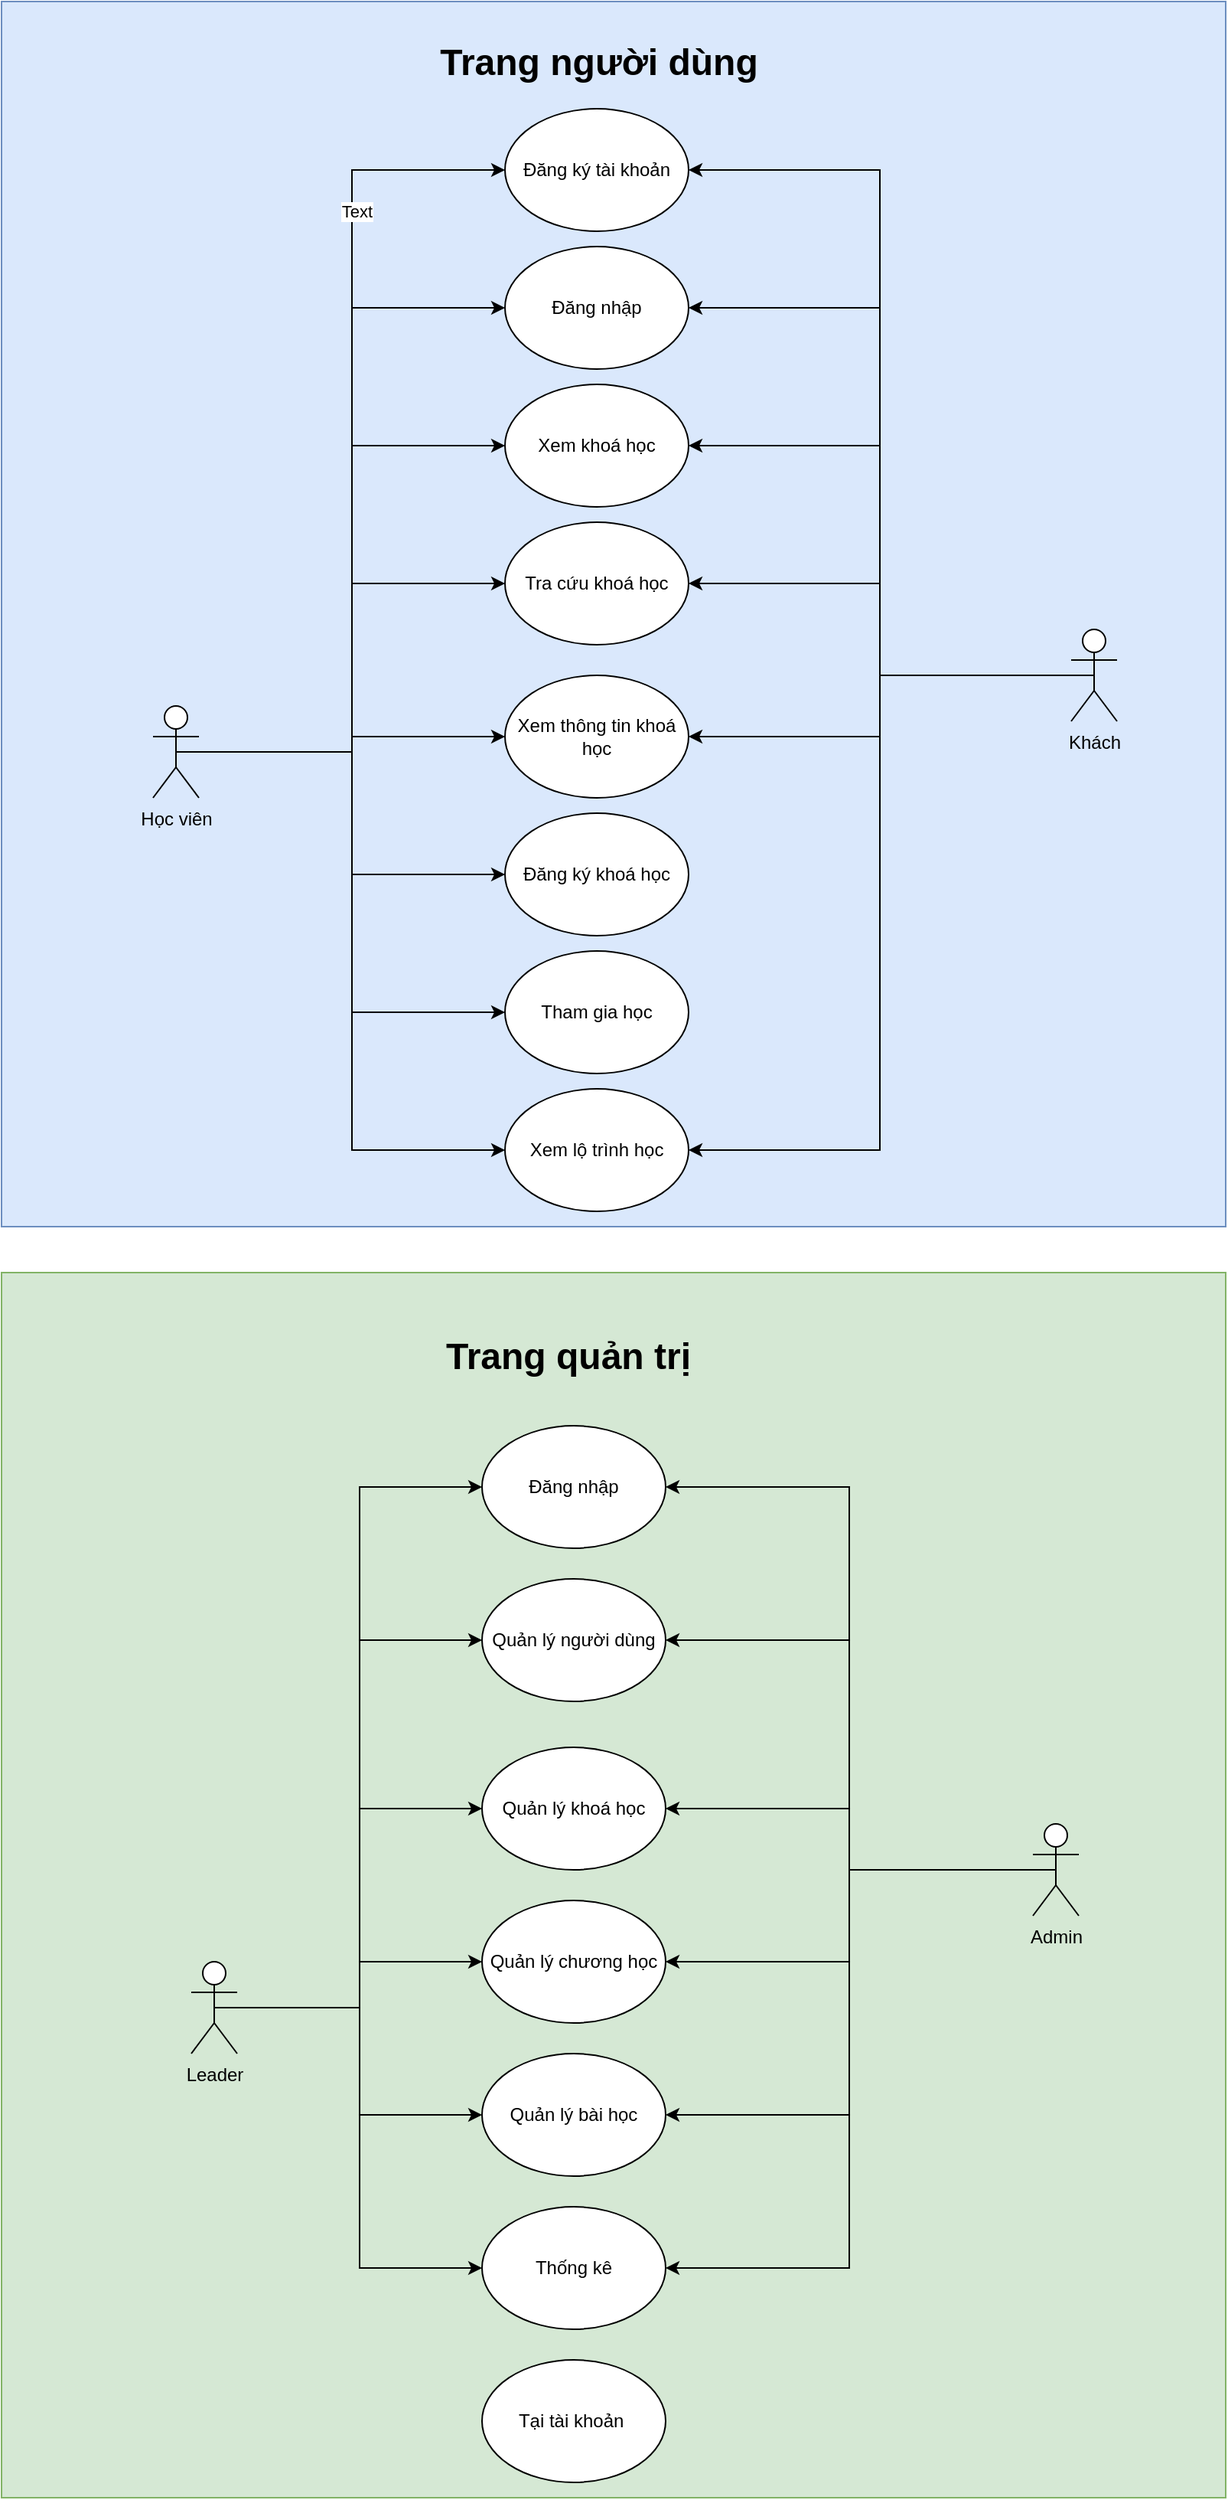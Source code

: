 <mxfile version="25.0.3" pages="3">
  <diagram name="Trang-1" id="bTMubTkOYckbQbj3vVaB">
    <mxGraphModel dx="4200" dy="3397" grid="1" gridSize="10" guides="1" tooltips="1" connect="1" arrows="1" fold="1" page="1" pageScale="1" pageWidth="827" pageHeight="1169" math="0" shadow="0">
      <root>
        <mxCell id="0" />
        <mxCell id="1" parent="0" />
        <mxCell id="9nOdjHdnD-g9s17-Yokp-78" value="" style="group" vertex="1" connectable="0" parent="1">
          <mxGeometry y="-320" width="800" height="1630" as="geometry" />
        </mxCell>
        <mxCell id="9nOdjHdnD-g9s17-Yokp-27" value="" style="whiteSpace=wrap;html=1;aspect=fixed;fillColor=#dae8fc;strokeColor=#6c8ebf;" vertex="1" parent="9nOdjHdnD-g9s17-Yokp-78">
          <mxGeometry width="800" height="800" as="geometry" />
        </mxCell>
        <mxCell id="9nOdjHdnD-g9s17-Yokp-28" value="" style="group" vertex="1" connectable="0" parent="9nOdjHdnD-g9s17-Yokp-78">
          <mxGeometry x="99" y="70" width="630" height="720" as="geometry" />
        </mxCell>
        <mxCell id="9nOdjHdnD-g9s17-Yokp-29" style="edgeStyle=orthogonalEdgeStyle;rounded=0;orthogonalLoop=1;jettySize=auto;html=1;exitX=0.5;exitY=0.5;exitDx=0;exitDy=0;exitPerimeter=0;entryX=0;entryY=0.5;entryDx=0;entryDy=0;" edge="1" parent="9nOdjHdnD-g9s17-Yokp-28" source="9nOdjHdnD-g9s17-Yokp-37" target="9nOdjHdnD-g9s17-Yokp-38">
          <mxGeometry relative="1" as="geometry" />
        </mxCell>
        <mxCell id="9nOdjHdnD-g9s17-Yokp-80" value="Text" style="edgeLabel;html=1;align=center;verticalAlign=middle;resizable=0;points=[];" vertex="1" connectable="0" parent="9nOdjHdnD-g9s17-Yokp-29">
          <mxGeometry x="0.571" y="-3" relative="1" as="geometry">
            <mxPoint y="-1" as="offset" />
          </mxGeometry>
        </mxCell>
        <mxCell id="9nOdjHdnD-g9s17-Yokp-30" style="edgeStyle=orthogonalEdgeStyle;rounded=0;orthogonalLoop=1;jettySize=auto;html=1;exitX=0.5;exitY=0.5;exitDx=0;exitDy=0;exitPerimeter=0;entryX=0;entryY=0.5;entryDx=0;entryDy=0;" edge="1" parent="9nOdjHdnD-g9s17-Yokp-28" source="9nOdjHdnD-g9s17-Yokp-37" target="9nOdjHdnD-g9s17-Yokp-39">
          <mxGeometry relative="1" as="geometry" />
        </mxCell>
        <mxCell id="9nOdjHdnD-g9s17-Yokp-31" style="edgeStyle=orthogonalEdgeStyle;rounded=0;orthogonalLoop=1;jettySize=auto;html=1;exitX=0.5;exitY=0.5;exitDx=0;exitDy=0;exitPerimeter=0;entryX=0;entryY=0.5;entryDx=0;entryDy=0;" edge="1" parent="9nOdjHdnD-g9s17-Yokp-28" source="9nOdjHdnD-g9s17-Yokp-37" target="9nOdjHdnD-g9s17-Yokp-40">
          <mxGeometry relative="1" as="geometry" />
        </mxCell>
        <mxCell id="9nOdjHdnD-g9s17-Yokp-32" style="edgeStyle=orthogonalEdgeStyle;rounded=0;orthogonalLoop=1;jettySize=auto;html=1;exitX=0.5;exitY=0.5;exitDx=0;exitDy=0;exitPerimeter=0;entryX=0;entryY=0.5;entryDx=0;entryDy=0;" edge="1" parent="9nOdjHdnD-g9s17-Yokp-28" source="9nOdjHdnD-g9s17-Yokp-37" target="9nOdjHdnD-g9s17-Yokp-42">
          <mxGeometry relative="1" as="geometry" />
        </mxCell>
        <mxCell id="9nOdjHdnD-g9s17-Yokp-33" style="edgeStyle=orthogonalEdgeStyle;rounded=0;orthogonalLoop=1;jettySize=auto;html=1;exitX=0.5;exitY=0.5;exitDx=0;exitDy=0;exitPerimeter=0;entryX=0;entryY=0.5;entryDx=0;entryDy=0;" edge="1" parent="9nOdjHdnD-g9s17-Yokp-28" source="9nOdjHdnD-g9s17-Yokp-37" target="9nOdjHdnD-g9s17-Yokp-43">
          <mxGeometry relative="1" as="geometry" />
        </mxCell>
        <mxCell id="9nOdjHdnD-g9s17-Yokp-34" style="edgeStyle=orthogonalEdgeStyle;rounded=0;orthogonalLoop=1;jettySize=auto;html=1;exitX=0.5;exitY=0.5;exitDx=0;exitDy=0;exitPerimeter=0;entryX=0;entryY=0.5;entryDx=0;entryDy=0;" edge="1" parent="9nOdjHdnD-g9s17-Yokp-28" source="9nOdjHdnD-g9s17-Yokp-37" target="9nOdjHdnD-g9s17-Yokp-44">
          <mxGeometry relative="1" as="geometry" />
        </mxCell>
        <mxCell id="9nOdjHdnD-g9s17-Yokp-35" style="edgeStyle=orthogonalEdgeStyle;rounded=0;orthogonalLoop=1;jettySize=auto;html=1;exitX=0.5;exitY=0.5;exitDx=0;exitDy=0;exitPerimeter=0;entryX=0;entryY=0.5;entryDx=0;entryDy=0;" edge="1" parent="9nOdjHdnD-g9s17-Yokp-28" source="9nOdjHdnD-g9s17-Yokp-37" target="9nOdjHdnD-g9s17-Yokp-45">
          <mxGeometry relative="1" as="geometry" />
        </mxCell>
        <mxCell id="9nOdjHdnD-g9s17-Yokp-36" style="edgeStyle=orthogonalEdgeStyle;rounded=0;orthogonalLoop=1;jettySize=auto;html=1;exitX=0.5;exitY=0.5;exitDx=0;exitDy=0;exitPerimeter=0;entryX=0;entryY=0.5;entryDx=0;entryDy=0;" edge="1" parent="9nOdjHdnD-g9s17-Yokp-28" source="9nOdjHdnD-g9s17-Yokp-37" target="9nOdjHdnD-g9s17-Yokp-41">
          <mxGeometry relative="1" as="geometry" />
        </mxCell>
        <mxCell id="9nOdjHdnD-g9s17-Yokp-37" value="Học viên" style="shape=umlActor;verticalLabelPosition=bottom;verticalAlign=top;html=1;outlineConnect=0;" vertex="1" parent="9nOdjHdnD-g9s17-Yokp-28">
          <mxGeometry y="390" width="30" height="60" as="geometry" />
        </mxCell>
        <mxCell id="9nOdjHdnD-g9s17-Yokp-38" value="Đăng ký tài khoản" style="ellipse;whiteSpace=wrap;html=1;" vertex="1" parent="9nOdjHdnD-g9s17-Yokp-28">
          <mxGeometry x="230" width="120" height="80" as="geometry" />
        </mxCell>
        <mxCell id="9nOdjHdnD-g9s17-Yokp-39" value="Đăng nhập" style="ellipse;whiteSpace=wrap;html=1;" vertex="1" parent="9nOdjHdnD-g9s17-Yokp-28">
          <mxGeometry x="230" y="90" width="120" height="80" as="geometry" />
        </mxCell>
        <mxCell id="9nOdjHdnD-g9s17-Yokp-40" value="Xem khoá học" style="ellipse;whiteSpace=wrap;html=1;" vertex="1" parent="9nOdjHdnD-g9s17-Yokp-28">
          <mxGeometry x="230" y="180" width="120" height="80" as="geometry" />
        </mxCell>
        <mxCell id="9nOdjHdnD-g9s17-Yokp-41" value="Tra cứu khoá học" style="ellipse;whiteSpace=wrap;html=1;" vertex="1" parent="9nOdjHdnD-g9s17-Yokp-28">
          <mxGeometry x="230" y="270" width="120" height="80" as="geometry" />
        </mxCell>
        <mxCell id="9nOdjHdnD-g9s17-Yokp-42" value="Xem thông tin khoá học" style="ellipse;whiteSpace=wrap;html=1;" vertex="1" parent="9nOdjHdnD-g9s17-Yokp-28">
          <mxGeometry x="230" y="370" width="120" height="80" as="geometry" />
        </mxCell>
        <mxCell id="9nOdjHdnD-g9s17-Yokp-43" value="Đăng ký khoá học" style="ellipse;whiteSpace=wrap;html=1;" vertex="1" parent="9nOdjHdnD-g9s17-Yokp-28">
          <mxGeometry x="230" y="460" width="120" height="80" as="geometry" />
        </mxCell>
        <mxCell id="9nOdjHdnD-g9s17-Yokp-44" value="Tham gia học" style="ellipse;whiteSpace=wrap;html=1;" vertex="1" parent="9nOdjHdnD-g9s17-Yokp-28">
          <mxGeometry x="230" y="550" width="120" height="80" as="geometry" />
        </mxCell>
        <mxCell id="9nOdjHdnD-g9s17-Yokp-45" value="Xem lộ trình học" style="ellipse;whiteSpace=wrap;html=1;" vertex="1" parent="9nOdjHdnD-g9s17-Yokp-28">
          <mxGeometry x="230" y="640" width="120" height="80" as="geometry" />
        </mxCell>
        <mxCell id="9nOdjHdnD-g9s17-Yokp-46" style="edgeStyle=orthogonalEdgeStyle;rounded=0;orthogonalLoop=1;jettySize=auto;html=1;exitX=0.5;exitY=0.5;exitDx=0;exitDy=0;exitPerimeter=0;entryX=1;entryY=0.5;entryDx=0;entryDy=0;" edge="1" parent="9nOdjHdnD-g9s17-Yokp-28" source="9nOdjHdnD-g9s17-Yokp-52" target="9nOdjHdnD-g9s17-Yokp-38">
          <mxGeometry relative="1" as="geometry" />
        </mxCell>
        <mxCell id="9nOdjHdnD-g9s17-Yokp-47" style="edgeStyle=orthogonalEdgeStyle;rounded=0;orthogonalLoop=1;jettySize=auto;html=1;exitX=0.5;exitY=0.5;exitDx=0;exitDy=0;exitPerimeter=0;entryX=1;entryY=0.5;entryDx=0;entryDy=0;" edge="1" parent="9nOdjHdnD-g9s17-Yokp-28" source="9nOdjHdnD-g9s17-Yokp-52" target="9nOdjHdnD-g9s17-Yokp-39">
          <mxGeometry relative="1" as="geometry" />
        </mxCell>
        <mxCell id="9nOdjHdnD-g9s17-Yokp-48" style="edgeStyle=orthogonalEdgeStyle;rounded=0;orthogonalLoop=1;jettySize=auto;html=1;exitX=0.5;exitY=0.5;exitDx=0;exitDy=0;exitPerimeter=0;entryX=1;entryY=0.5;entryDx=0;entryDy=0;" edge="1" parent="9nOdjHdnD-g9s17-Yokp-28" source="9nOdjHdnD-g9s17-Yokp-52" target="9nOdjHdnD-g9s17-Yokp-40">
          <mxGeometry relative="1" as="geometry" />
        </mxCell>
        <mxCell id="9nOdjHdnD-g9s17-Yokp-49" style="edgeStyle=orthogonalEdgeStyle;rounded=0;orthogonalLoop=1;jettySize=auto;html=1;exitX=0.5;exitY=0.5;exitDx=0;exitDy=0;exitPerimeter=0;entryX=1;entryY=0.5;entryDx=0;entryDy=0;" edge="1" parent="9nOdjHdnD-g9s17-Yokp-28" source="9nOdjHdnD-g9s17-Yokp-52" target="9nOdjHdnD-g9s17-Yokp-41">
          <mxGeometry relative="1" as="geometry" />
        </mxCell>
        <mxCell id="9nOdjHdnD-g9s17-Yokp-50" style="edgeStyle=orthogonalEdgeStyle;rounded=0;orthogonalLoop=1;jettySize=auto;html=1;exitX=0.5;exitY=0.5;exitDx=0;exitDy=0;exitPerimeter=0;entryX=1;entryY=0.5;entryDx=0;entryDy=0;" edge="1" parent="9nOdjHdnD-g9s17-Yokp-28" source="9nOdjHdnD-g9s17-Yokp-52" target="9nOdjHdnD-g9s17-Yokp-42">
          <mxGeometry relative="1" as="geometry" />
        </mxCell>
        <mxCell id="9nOdjHdnD-g9s17-Yokp-51" style="edgeStyle=orthogonalEdgeStyle;rounded=0;orthogonalLoop=1;jettySize=auto;html=1;exitX=0.5;exitY=0.5;exitDx=0;exitDy=0;exitPerimeter=0;entryX=1;entryY=0.5;entryDx=0;entryDy=0;" edge="1" parent="9nOdjHdnD-g9s17-Yokp-28" source="9nOdjHdnD-g9s17-Yokp-52" target="9nOdjHdnD-g9s17-Yokp-45">
          <mxGeometry relative="1" as="geometry" />
        </mxCell>
        <mxCell id="9nOdjHdnD-g9s17-Yokp-52" value="Khách" style="shape=umlActor;verticalLabelPosition=bottom;verticalAlign=top;html=1;outlineConnect=0;" vertex="1" parent="9nOdjHdnD-g9s17-Yokp-28">
          <mxGeometry x="600" y="340" width="30" height="60" as="geometry" />
        </mxCell>
        <mxCell id="9nOdjHdnD-g9s17-Yokp-53" value="Trang người dùng" style="text;strokeColor=none;fillColor=none;html=1;fontSize=24;fontStyle=1;verticalAlign=middle;align=center;" vertex="1" parent="9nOdjHdnD-g9s17-Yokp-78">
          <mxGeometry x="340" y="20" width="100" height="40" as="geometry" />
        </mxCell>
        <mxCell id="9nOdjHdnD-g9s17-Yokp-54" value="" style="whiteSpace=wrap;html=1;aspect=fixed;fillColor=#d5e8d4;strokeColor=#82b366;" vertex="1" parent="9nOdjHdnD-g9s17-Yokp-78">
          <mxGeometry y="830" width="800" height="800" as="geometry" />
        </mxCell>
        <mxCell id="9nOdjHdnD-g9s17-Yokp-55" value="" style="group" vertex="1" connectable="0" parent="9nOdjHdnD-g9s17-Yokp-78">
          <mxGeometry x="124" y="930" width="580" height="690" as="geometry" />
        </mxCell>
        <mxCell id="9nOdjHdnD-g9s17-Yokp-56" style="edgeStyle=orthogonalEdgeStyle;rounded=0;orthogonalLoop=1;jettySize=auto;html=1;exitX=0.5;exitY=0.5;exitDx=0;exitDy=0;exitPerimeter=0;entryX=0;entryY=0.5;entryDx=0;entryDy=0;" edge="1" parent="9nOdjHdnD-g9s17-Yokp-55" source="9nOdjHdnD-g9s17-Yokp-62" target="9nOdjHdnD-g9s17-Yokp-63">
          <mxGeometry relative="1" as="geometry" />
        </mxCell>
        <mxCell id="9nOdjHdnD-g9s17-Yokp-57" style="edgeStyle=orthogonalEdgeStyle;rounded=0;orthogonalLoop=1;jettySize=auto;html=1;exitX=0.5;exitY=0.5;exitDx=0;exitDy=0;exitPerimeter=0;entryX=0;entryY=0.5;entryDx=0;entryDy=0;" edge="1" parent="9nOdjHdnD-g9s17-Yokp-55" source="9nOdjHdnD-g9s17-Yokp-62" target="9nOdjHdnD-g9s17-Yokp-64">
          <mxGeometry relative="1" as="geometry" />
        </mxCell>
        <mxCell id="9nOdjHdnD-g9s17-Yokp-58" style="edgeStyle=orthogonalEdgeStyle;rounded=0;orthogonalLoop=1;jettySize=auto;html=1;exitX=0.5;exitY=0.5;exitDx=0;exitDy=0;exitPerimeter=0;entryX=0;entryY=0.5;entryDx=0;entryDy=0;" edge="1" parent="9nOdjHdnD-g9s17-Yokp-55" source="9nOdjHdnD-g9s17-Yokp-62" target="9nOdjHdnD-g9s17-Yokp-65">
          <mxGeometry relative="1" as="geometry" />
        </mxCell>
        <mxCell id="9nOdjHdnD-g9s17-Yokp-59" style="edgeStyle=orthogonalEdgeStyle;rounded=0;orthogonalLoop=1;jettySize=auto;html=1;exitX=0.5;exitY=0.5;exitDx=0;exitDy=0;exitPerimeter=0;" edge="1" parent="9nOdjHdnD-g9s17-Yokp-55" source="9nOdjHdnD-g9s17-Yokp-62" target="9nOdjHdnD-g9s17-Yokp-66">
          <mxGeometry relative="1" as="geometry" />
        </mxCell>
        <mxCell id="9nOdjHdnD-g9s17-Yokp-60" style="edgeStyle=orthogonalEdgeStyle;rounded=0;orthogonalLoop=1;jettySize=auto;html=1;exitX=0.5;exitY=0.5;exitDx=0;exitDy=0;exitPerimeter=0;entryX=0;entryY=0.5;entryDx=0;entryDy=0;" edge="1" parent="9nOdjHdnD-g9s17-Yokp-55" source="9nOdjHdnD-g9s17-Yokp-62" target="9nOdjHdnD-g9s17-Yokp-67">
          <mxGeometry relative="1" as="geometry" />
        </mxCell>
        <mxCell id="9nOdjHdnD-g9s17-Yokp-61" style="edgeStyle=orthogonalEdgeStyle;rounded=0;orthogonalLoop=1;jettySize=auto;html=1;exitX=0.5;exitY=0.5;exitDx=0;exitDy=0;exitPerimeter=0;entryX=0;entryY=0.5;entryDx=0;entryDy=0;" edge="1" parent="9nOdjHdnD-g9s17-Yokp-55" source="9nOdjHdnD-g9s17-Yokp-62" target="9nOdjHdnD-g9s17-Yokp-68">
          <mxGeometry relative="1" as="geometry" />
        </mxCell>
        <mxCell id="9nOdjHdnD-g9s17-Yokp-62" value="Leader" style="shape=umlActor;verticalLabelPosition=bottom;verticalAlign=top;html=1;outlineConnect=0;" vertex="1" parent="9nOdjHdnD-g9s17-Yokp-55">
          <mxGeometry y="350" width="30" height="60" as="geometry" />
        </mxCell>
        <mxCell id="9nOdjHdnD-g9s17-Yokp-63" value="Đăng nhập" style="ellipse;whiteSpace=wrap;html=1;" vertex="1" parent="9nOdjHdnD-g9s17-Yokp-55">
          <mxGeometry x="190" width="120" height="80" as="geometry" />
        </mxCell>
        <mxCell id="9nOdjHdnD-g9s17-Yokp-64" value="Quản lý người dùng" style="ellipse;whiteSpace=wrap;html=1;" vertex="1" parent="9nOdjHdnD-g9s17-Yokp-55">
          <mxGeometry x="190" y="100" width="120" height="80" as="geometry" />
        </mxCell>
        <mxCell id="9nOdjHdnD-g9s17-Yokp-65" value="Quản lý khoá học" style="ellipse;whiteSpace=wrap;html=1;" vertex="1" parent="9nOdjHdnD-g9s17-Yokp-55">
          <mxGeometry x="190" y="210" width="120" height="80" as="geometry" />
        </mxCell>
        <mxCell id="9nOdjHdnD-g9s17-Yokp-66" value="Quản lý chương học" style="ellipse;whiteSpace=wrap;html=1;" vertex="1" parent="9nOdjHdnD-g9s17-Yokp-55">
          <mxGeometry x="190" y="310" width="120" height="80" as="geometry" />
        </mxCell>
        <mxCell id="9nOdjHdnD-g9s17-Yokp-67" value="Quản lý bài học" style="ellipse;whiteSpace=wrap;html=1;" vertex="1" parent="9nOdjHdnD-g9s17-Yokp-55">
          <mxGeometry x="190" y="410" width="120" height="80" as="geometry" />
        </mxCell>
        <mxCell id="9nOdjHdnD-g9s17-Yokp-68" value="Thống kê" style="ellipse;whiteSpace=wrap;html=1;" vertex="1" parent="9nOdjHdnD-g9s17-Yokp-55">
          <mxGeometry x="190" y="510" width="120" height="80" as="geometry" />
        </mxCell>
        <mxCell id="9nOdjHdnD-g9s17-Yokp-69" value="Tại tài khoản&amp;nbsp;" style="ellipse;whiteSpace=wrap;html=1;" vertex="1" parent="9nOdjHdnD-g9s17-Yokp-55">
          <mxGeometry x="190" y="610" width="120" height="80" as="geometry" />
        </mxCell>
        <mxCell id="9nOdjHdnD-g9s17-Yokp-70" style="edgeStyle=orthogonalEdgeStyle;rounded=0;orthogonalLoop=1;jettySize=auto;html=1;exitX=0.5;exitY=0.5;exitDx=0;exitDy=0;exitPerimeter=0;entryX=1;entryY=0.5;entryDx=0;entryDy=0;" edge="1" parent="9nOdjHdnD-g9s17-Yokp-55" source="9nOdjHdnD-g9s17-Yokp-76" target="9nOdjHdnD-g9s17-Yokp-63">
          <mxGeometry relative="1" as="geometry" />
        </mxCell>
        <mxCell id="9nOdjHdnD-g9s17-Yokp-71" style="edgeStyle=orthogonalEdgeStyle;rounded=0;orthogonalLoop=1;jettySize=auto;html=1;exitX=0.5;exitY=0.5;exitDx=0;exitDy=0;exitPerimeter=0;entryX=1;entryY=0.5;entryDx=0;entryDy=0;" edge="1" parent="9nOdjHdnD-g9s17-Yokp-55" source="9nOdjHdnD-g9s17-Yokp-76" target="9nOdjHdnD-g9s17-Yokp-64">
          <mxGeometry relative="1" as="geometry" />
        </mxCell>
        <mxCell id="9nOdjHdnD-g9s17-Yokp-72" style="edgeStyle=orthogonalEdgeStyle;rounded=0;orthogonalLoop=1;jettySize=auto;html=1;exitX=0.5;exitY=0.5;exitDx=0;exitDy=0;exitPerimeter=0;" edge="1" parent="9nOdjHdnD-g9s17-Yokp-55" source="9nOdjHdnD-g9s17-Yokp-76" target="9nOdjHdnD-g9s17-Yokp-65">
          <mxGeometry relative="1" as="geometry" />
        </mxCell>
        <mxCell id="9nOdjHdnD-g9s17-Yokp-73" style="edgeStyle=orthogonalEdgeStyle;rounded=0;orthogonalLoop=1;jettySize=auto;html=1;exitX=0.5;exitY=0.5;exitDx=0;exitDy=0;exitPerimeter=0;entryX=1;entryY=0.5;entryDx=0;entryDy=0;" edge="1" parent="9nOdjHdnD-g9s17-Yokp-55" source="9nOdjHdnD-g9s17-Yokp-76" target="9nOdjHdnD-g9s17-Yokp-66">
          <mxGeometry relative="1" as="geometry" />
        </mxCell>
        <mxCell id="9nOdjHdnD-g9s17-Yokp-74" style="edgeStyle=orthogonalEdgeStyle;rounded=0;orthogonalLoop=1;jettySize=auto;html=1;exitX=0.5;exitY=0.5;exitDx=0;exitDy=0;exitPerimeter=0;entryX=1;entryY=0.5;entryDx=0;entryDy=0;" edge="1" parent="9nOdjHdnD-g9s17-Yokp-55" source="9nOdjHdnD-g9s17-Yokp-76" target="9nOdjHdnD-g9s17-Yokp-67">
          <mxGeometry relative="1" as="geometry" />
        </mxCell>
        <mxCell id="9nOdjHdnD-g9s17-Yokp-75" style="edgeStyle=orthogonalEdgeStyle;rounded=0;orthogonalLoop=1;jettySize=auto;html=1;exitX=0.5;exitY=0.5;exitDx=0;exitDy=0;exitPerimeter=0;entryX=1;entryY=0.5;entryDx=0;entryDy=0;" edge="1" parent="9nOdjHdnD-g9s17-Yokp-55" source="9nOdjHdnD-g9s17-Yokp-76" target="9nOdjHdnD-g9s17-Yokp-68">
          <mxGeometry relative="1" as="geometry" />
        </mxCell>
        <mxCell id="9nOdjHdnD-g9s17-Yokp-76" value="Admin" style="shape=umlActor;verticalLabelPosition=bottom;verticalAlign=top;html=1;outlineConnect=0;" vertex="1" parent="9nOdjHdnD-g9s17-Yokp-55">
          <mxGeometry x="550" y="260" width="30" height="60" as="geometry" />
        </mxCell>
        <mxCell id="9nOdjHdnD-g9s17-Yokp-77" value="Trang quản trị" style="text;strokeColor=none;fillColor=none;html=1;fontSize=24;fontStyle=1;verticalAlign=middle;align=center;" vertex="1" parent="9nOdjHdnD-g9s17-Yokp-78">
          <mxGeometry x="320" y="865" width="100" height="40" as="geometry" />
        </mxCell>
        <mxCell id="9nOdjHdnD-g9s17-Yokp-81" value="&#xa;  &#xa;    &#xa;      &#xa;        &#xa;        &#xa;        &#xa;          &#xa;        &#xa;        &#xa;          &#xa;        &#xa;        &#xa;          &#xa;        &#xa;        &#xa;        &#xa;          &#xa;        &#xa;        &#xa;          &#xa;        &#xa;        &#xa;          &#xa;        &#xa;        &#xa;          &#xa;        &#xa;        &#xa;          &#xa;        &#xa;&#xa;        &#xa;        &#xa;          &#xa;        &#xa;        &#xa;          &#xa;            &#xa;          &#xa;        &#xa;        &#xa;          &#xa;        &#xa;        &#xa;          &#xa;            &#xa;          &#xa;        &#xa;&#xa;        &#xa;        &#xa;          &#xa;        &#xa;        &#xa;          &#xa;        &#xa;        &#xa;          &#xa;        &#xa;        &#xa;          &#xa;        &#xa;        &#xa;          &#xa;            &#xa;          &#xa;        &#xa;      &#xa;    &#xa;  &#xa;" style="text;whiteSpace=wrap;html=1;" vertex="1" parent="9nOdjHdnD-g9s17-Yokp-78">
          <mxGeometry x="260" y="310" width="30" height="1050" as="geometry" />
        </mxCell>
      </root>
    </mxGraphModel>
  </diagram>
  <diagram id="Uiv0sCtclJr_NIXrFf8m" name="Trang-2">
    <mxGraphModel dx="1750" dy="2097" grid="1" gridSize="10" guides="1" tooltips="1" connect="1" arrows="1" fold="1" page="1" pageScale="1" pageWidth="827" pageHeight="1169" math="0" shadow="0">
      <root>
        <mxCell id="0" />
        <mxCell id="1" parent="0" />
        <mxCell id="LXafzwGLOCU48B0PYJWr-32" value="" style="group" vertex="1" connectable="0" parent="1">
          <mxGeometry x="80" y="-260" width="580" height="690" as="geometry" />
        </mxCell>
        <mxCell id="LXafzwGLOCU48B0PYJWr-10" style="edgeStyle=orthogonalEdgeStyle;rounded=0;orthogonalLoop=1;jettySize=auto;html=1;exitX=0.5;exitY=0.5;exitDx=0;exitDy=0;exitPerimeter=0;entryX=0;entryY=0.5;entryDx=0;entryDy=0;" edge="1" parent="LXafzwGLOCU48B0PYJWr-32" source="LXafzwGLOCU48B0PYJWr-1" target="LXafzwGLOCU48B0PYJWr-2">
          <mxGeometry relative="1" as="geometry" />
        </mxCell>
        <mxCell id="LXafzwGLOCU48B0PYJWr-11" style="edgeStyle=orthogonalEdgeStyle;rounded=0;orthogonalLoop=1;jettySize=auto;html=1;exitX=0.5;exitY=0.5;exitDx=0;exitDy=0;exitPerimeter=0;entryX=0;entryY=0.5;entryDx=0;entryDy=0;" edge="1" parent="LXafzwGLOCU48B0PYJWr-32" source="LXafzwGLOCU48B0PYJWr-1" target="LXafzwGLOCU48B0PYJWr-4">
          <mxGeometry relative="1" as="geometry" />
        </mxCell>
        <mxCell id="LXafzwGLOCU48B0PYJWr-12" style="edgeStyle=orthogonalEdgeStyle;rounded=0;orthogonalLoop=1;jettySize=auto;html=1;exitX=0.5;exitY=0.5;exitDx=0;exitDy=0;exitPerimeter=0;entryX=0;entryY=0.5;entryDx=0;entryDy=0;" edge="1" parent="LXafzwGLOCU48B0PYJWr-32" source="LXafzwGLOCU48B0PYJWr-1" target="LXafzwGLOCU48B0PYJWr-5">
          <mxGeometry relative="1" as="geometry" />
        </mxCell>
        <mxCell id="LXafzwGLOCU48B0PYJWr-25" style="edgeStyle=orthogonalEdgeStyle;rounded=0;orthogonalLoop=1;jettySize=auto;html=1;exitX=0.5;exitY=0.5;exitDx=0;exitDy=0;exitPerimeter=0;" edge="1" parent="LXafzwGLOCU48B0PYJWr-32" source="LXafzwGLOCU48B0PYJWr-1" target="LXafzwGLOCU48B0PYJWr-6">
          <mxGeometry relative="1" as="geometry" />
        </mxCell>
        <mxCell id="LXafzwGLOCU48B0PYJWr-27" style="edgeStyle=orthogonalEdgeStyle;rounded=0;orthogonalLoop=1;jettySize=auto;html=1;exitX=0.5;exitY=0.5;exitDx=0;exitDy=0;exitPerimeter=0;entryX=0;entryY=0.5;entryDx=0;entryDy=0;" edge="1" parent="LXafzwGLOCU48B0PYJWr-32" source="LXafzwGLOCU48B0PYJWr-1" target="LXafzwGLOCU48B0PYJWr-7">
          <mxGeometry relative="1" as="geometry" />
        </mxCell>
        <mxCell id="LXafzwGLOCU48B0PYJWr-29" style="edgeStyle=orthogonalEdgeStyle;rounded=0;orthogonalLoop=1;jettySize=auto;html=1;exitX=0.5;exitY=0.5;exitDx=0;exitDy=0;exitPerimeter=0;entryX=0;entryY=0.5;entryDx=0;entryDy=0;" edge="1" parent="LXafzwGLOCU48B0PYJWr-32" source="LXafzwGLOCU48B0PYJWr-1" target="LXafzwGLOCU48B0PYJWr-8">
          <mxGeometry relative="1" as="geometry" />
        </mxCell>
        <mxCell id="LXafzwGLOCU48B0PYJWr-1" value="Leader" style="shape=umlActor;verticalLabelPosition=bottom;verticalAlign=top;html=1;outlineConnect=0;" vertex="1" parent="LXafzwGLOCU48B0PYJWr-32">
          <mxGeometry y="350" width="30" height="60" as="geometry" />
        </mxCell>
        <mxCell id="LXafzwGLOCU48B0PYJWr-2" value="Đăng nhập" style="ellipse;whiteSpace=wrap;html=1;" vertex="1" parent="LXafzwGLOCU48B0PYJWr-32">
          <mxGeometry x="190" width="120" height="80" as="geometry" />
        </mxCell>
        <mxCell id="LXafzwGLOCU48B0PYJWr-4" value="Quản lý người dùng" style="ellipse;whiteSpace=wrap;html=1;" vertex="1" parent="LXafzwGLOCU48B0PYJWr-32">
          <mxGeometry x="190" y="100" width="120" height="80" as="geometry" />
        </mxCell>
        <mxCell id="LXafzwGLOCU48B0PYJWr-5" value="Quản lý khoá học" style="ellipse;whiteSpace=wrap;html=1;" vertex="1" parent="LXafzwGLOCU48B0PYJWr-32">
          <mxGeometry x="190" y="210" width="120" height="80" as="geometry" />
        </mxCell>
        <mxCell id="LXafzwGLOCU48B0PYJWr-6" value="Quản lý chương học" style="ellipse;whiteSpace=wrap;html=1;" vertex="1" parent="LXafzwGLOCU48B0PYJWr-32">
          <mxGeometry x="190" y="310" width="120" height="80" as="geometry" />
        </mxCell>
        <mxCell id="LXafzwGLOCU48B0PYJWr-7" value="Quản lý bài học" style="ellipse;whiteSpace=wrap;html=1;" vertex="1" parent="LXafzwGLOCU48B0PYJWr-32">
          <mxGeometry x="190" y="410" width="120" height="80" as="geometry" />
        </mxCell>
        <mxCell id="LXafzwGLOCU48B0PYJWr-8" value="Thống kê" style="ellipse;whiteSpace=wrap;html=1;" vertex="1" parent="LXafzwGLOCU48B0PYJWr-32">
          <mxGeometry x="190" y="510" width="120" height="80" as="geometry" />
        </mxCell>
        <mxCell id="LXafzwGLOCU48B0PYJWr-9" value="Tại tài khoản&amp;nbsp;" style="ellipse;whiteSpace=wrap;html=1;" vertex="1" parent="LXafzwGLOCU48B0PYJWr-32">
          <mxGeometry x="190" y="610" width="120" height="80" as="geometry" />
        </mxCell>
        <mxCell id="LXafzwGLOCU48B0PYJWr-18" style="edgeStyle=orthogonalEdgeStyle;rounded=0;orthogonalLoop=1;jettySize=auto;html=1;exitX=0.5;exitY=0.5;exitDx=0;exitDy=0;exitPerimeter=0;entryX=1;entryY=0.5;entryDx=0;entryDy=0;" edge="1" parent="LXafzwGLOCU48B0PYJWr-32" source="LXafzwGLOCU48B0PYJWr-17" target="LXafzwGLOCU48B0PYJWr-2">
          <mxGeometry relative="1" as="geometry" />
        </mxCell>
        <mxCell id="LXafzwGLOCU48B0PYJWr-19" style="edgeStyle=orthogonalEdgeStyle;rounded=0;orthogonalLoop=1;jettySize=auto;html=1;exitX=0.5;exitY=0.5;exitDx=0;exitDy=0;exitPerimeter=0;entryX=1;entryY=0.5;entryDx=0;entryDy=0;" edge="1" parent="LXafzwGLOCU48B0PYJWr-32" source="LXafzwGLOCU48B0PYJWr-17" target="LXafzwGLOCU48B0PYJWr-4">
          <mxGeometry relative="1" as="geometry" />
        </mxCell>
        <mxCell id="LXafzwGLOCU48B0PYJWr-20" style="edgeStyle=orthogonalEdgeStyle;rounded=0;orthogonalLoop=1;jettySize=auto;html=1;exitX=0.5;exitY=0.5;exitDx=0;exitDy=0;exitPerimeter=0;" edge="1" parent="LXafzwGLOCU48B0PYJWr-32" source="LXafzwGLOCU48B0PYJWr-17" target="LXafzwGLOCU48B0PYJWr-5">
          <mxGeometry relative="1" as="geometry" />
        </mxCell>
        <mxCell id="LXafzwGLOCU48B0PYJWr-26" style="edgeStyle=orthogonalEdgeStyle;rounded=0;orthogonalLoop=1;jettySize=auto;html=1;exitX=0.5;exitY=0.5;exitDx=0;exitDy=0;exitPerimeter=0;entryX=1;entryY=0.5;entryDx=0;entryDy=0;" edge="1" parent="LXafzwGLOCU48B0PYJWr-32" source="LXafzwGLOCU48B0PYJWr-17" target="LXafzwGLOCU48B0PYJWr-6">
          <mxGeometry relative="1" as="geometry" />
        </mxCell>
        <mxCell id="LXafzwGLOCU48B0PYJWr-28" style="edgeStyle=orthogonalEdgeStyle;rounded=0;orthogonalLoop=1;jettySize=auto;html=1;exitX=0.5;exitY=0.5;exitDx=0;exitDy=0;exitPerimeter=0;entryX=1;entryY=0.5;entryDx=0;entryDy=0;" edge="1" parent="LXafzwGLOCU48B0PYJWr-32" source="LXafzwGLOCU48B0PYJWr-17" target="LXafzwGLOCU48B0PYJWr-7">
          <mxGeometry relative="1" as="geometry" />
        </mxCell>
        <mxCell id="LXafzwGLOCU48B0PYJWr-30" style="edgeStyle=orthogonalEdgeStyle;rounded=0;orthogonalLoop=1;jettySize=auto;html=1;exitX=0.5;exitY=0.5;exitDx=0;exitDy=0;exitPerimeter=0;entryX=1;entryY=0.5;entryDx=0;entryDy=0;" edge="1" parent="LXafzwGLOCU48B0PYJWr-32" source="LXafzwGLOCU48B0PYJWr-17" target="LXafzwGLOCU48B0PYJWr-8">
          <mxGeometry relative="1" as="geometry" />
        </mxCell>
        <mxCell id="LXafzwGLOCU48B0PYJWr-17" value="Admin" style="shape=umlActor;verticalLabelPosition=bottom;verticalAlign=top;html=1;outlineConnect=0;" vertex="1" parent="LXafzwGLOCU48B0PYJWr-32">
          <mxGeometry x="550" y="260" width="30" height="60" as="geometry" />
        </mxCell>
      </root>
    </mxGraphModel>
  </diagram>
  <diagram id="Iv4n-8wgGvhzmitcXv5i" name="Trang-3">
    <mxGraphModel dx="2577" dy="928" grid="1" gridSize="10" guides="1" tooltips="1" connect="1" arrows="1" fold="1" page="1" pageScale="1" pageWidth="827" pageHeight="1169" math="0" shadow="0">
      <root>
        <mxCell id="0" />
        <mxCell id="1" parent="0" />
        <mxCell id="G_Aa3497Yj9H0PcmKnB2-15" style="edgeStyle=orthogonalEdgeStyle;rounded=0;orthogonalLoop=1;jettySize=auto;html=1;exitX=0.5;exitY=1;exitDx=0;exitDy=0;" edge="1" parent="1" source="G_Aa3497Yj9H0PcmKnB2-2" target="G_Aa3497Yj9H0PcmKnB2-4">
          <mxGeometry relative="1" as="geometry" />
        </mxCell>
        <mxCell id="G_Aa3497Yj9H0PcmKnB2-16" style="edgeStyle=orthogonalEdgeStyle;rounded=0;orthogonalLoop=1;jettySize=auto;html=1;exitX=0.5;exitY=1;exitDx=0;exitDy=0;" edge="1" parent="1" source="G_Aa3497Yj9H0PcmKnB2-2" target="G_Aa3497Yj9H0PcmKnB2-5">
          <mxGeometry relative="1" as="geometry" />
        </mxCell>
        <mxCell id="G_Aa3497Yj9H0PcmKnB2-17" style="edgeStyle=orthogonalEdgeStyle;rounded=0;orthogonalLoop=1;jettySize=auto;html=1;exitX=0.5;exitY=1;exitDx=0;exitDy=0;" edge="1" parent="1" source="G_Aa3497Yj9H0PcmKnB2-2" target="G_Aa3497Yj9H0PcmKnB2-6">
          <mxGeometry relative="1" as="geometry" />
        </mxCell>
        <mxCell id="G_Aa3497Yj9H0PcmKnB2-18" style="edgeStyle=orthogonalEdgeStyle;rounded=0;orthogonalLoop=1;jettySize=auto;html=1;exitX=0.5;exitY=1;exitDx=0;exitDy=0;" edge="1" parent="1" source="G_Aa3497Yj9H0PcmKnB2-2" target="G_Aa3497Yj9H0PcmKnB2-7">
          <mxGeometry relative="1" as="geometry" />
        </mxCell>
        <mxCell id="G_Aa3497Yj9H0PcmKnB2-2" value="Trang admin" style="html=1;whiteSpace=wrap;" vertex="1" parent="1">
          <mxGeometry x="420" y="30" width="250" height="50" as="geometry" />
        </mxCell>
        <mxCell id="G_Aa3497Yj9H0PcmKnB2-19" style="edgeStyle=orthogonalEdgeStyle;rounded=0;orthogonalLoop=1;jettySize=auto;html=1;exitX=0.5;exitY=1;exitDx=0;exitDy=0;entryX=0.5;entryY=0;entryDx=0;entryDy=0;" edge="1" parent="1" source="G_Aa3497Yj9H0PcmKnB2-3" target="G_Aa3497Yj9H0PcmKnB2-12">
          <mxGeometry relative="1" as="geometry" />
        </mxCell>
        <mxCell id="G_Aa3497Yj9H0PcmKnB2-20" style="edgeStyle=orthogonalEdgeStyle;rounded=0;orthogonalLoop=1;jettySize=auto;html=1;exitX=0.5;exitY=1;exitDx=0;exitDy=0;" edge="1" parent="1" source="G_Aa3497Yj9H0PcmKnB2-3" target="G_Aa3497Yj9H0PcmKnB2-8">
          <mxGeometry relative="1" as="geometry" />
        </mxCell>
        <mxCell id="G_Aa3497Yj9H0PcmKnB2-21" style="edgeStyle=orthogonalEdgeStyle;rounded=0;orthogonalLoop=1;jettySize=auto;html=1;exitX=0.5;exitY=1;exitDx=0;exitDy=0;entryX=0.5;entryY=0;entryDx=0;entryDy=0;" edge="1" parent="1" source="G_Aa3497Yj9H0PcmKnB2-3" target="G_Aa3497Yj9H0PcmKnB2-9">
          <mxGeometry relative="1" as="geometry" />
        </mxCell>
        <mxCell id="G_Aa3497Yj9H0PcmKnB2-22" style="edgeStyle=orthogonalEdgeStyle;rounded=0;orthogonalLoop=1;jettySize=auto;html=1;exitX=0.5;exitY=1;exitDx=0;exitDy=0;" edge="1" parent="1" source="G_Aa3497Yj9H0PcmKnB2-3" target="G_Aa3497Yj9H0PcmKnB2-10">
          <mxGeometry relative="1" as="geometry" />
        </mxCell>
        <mxCell id="G_Aa3497Yj9H0PcmKnB2-23" style="edgeStyle=orthogonalEdgeStyle;rounded=0;orthogonalLoop=1;jettySize=auto;html=1;exitX=0.5;exitY=1;exitDx=0;exitDy=0;" edge="1" parent="1" source="G_Aa3497Yj9H0PcmKnB2-3" target="G_Aa3497Yj9H0PcmKnB2-11">
          <mxGeometry relative="1" as="geometry" />
        </mxCell>
        <mxCell id="G_Aa3497Yj9H0PcmKnB2-3" value="Quản lý người dùng" style="html=1;whiteSpace=wrap;" vertex="1" parent="1">
          <mxGeometry x="60" y="150" width="170" height="50" as="geometry" />
        </mxCell>
        <mxCell id="G_Aa3497Yj9H0PcmKnB2-24" style="edgeStyle=orthogonalEdgeStyle;rounded=0;orthogonalLoop=1;jettySize=auto;html=1;exitX=0.5;exitY=1;exitDx=0;exitDy=0;entryX=0.5;entryY=0;entryDx=0;entryDy=0;" edge="1" parent="1" source="G_Aa3497Yj9H0PcmKnB2-4" target="G_Aa3497Yj9H0PcmKnB2-12">
          <mxGeometry relative="1" as="geometry" />
        </mxCell>
        <mxCell id="G_Aa3497Yj9H0PcmKnB2-4" value="Quản lý khoá học" style="html=1;whiteSpace=wrap;" vertex="1" parent="1">
          <mxGeometry x="270" y="150" width="170" height="50" as="geometry" />
        </mxCell>
        <mxCell id="G_Aa3497Yj9H0PcmKnB2-25" style="edgeStyle=orthogonalEdgeStyle;rounded=0;orthogonalLoop=1;jettySize=auto;html=1;exitX=0.5;exitY=1;exitDx=0;exitDy=0;entryX=0.5;entryY=0;entryDx=0;entryDy=0;" edge="1" parent="1" source="G_Aa3497Yj9H0PcmKnB2-5" target="G_Aa3497Yj9H0PcmKnB2-10">
          <mxGeometry relative="1" as="geometry" />
        </mxCell>
        <mxCell id="G_Aa3497Yj9H0PcmKnB2-5" value="Quản lý chương học" style="html=1;whiteSpace=wrap;" vertex="1" parent="1">
          <mxGeometry x="460" y="150" width="170" height="50" as="geometry" />
        </mxCell>
        <mxCell id="G_Aa3497Yj9H0PcmKnB2-26" style="edgeStyle=orthogonalEdgeStyle;rounded=0;orthogonalLoop=1;jettySize=auto;html=1;exitX=0.5;exitY=1;exitDx=0;exitDy=0;" edge="1" parent="1" source="G_Aa3497Yj9H0PcmKnB2-6" target="G_Aa3497Yj9H0PcmKnB2-11">
          <mxGeometry relative="1" as="geometry" />
        </mxCell>
        <mxCell id="G_Aa3497Yj9H0PcmKnB2-6" value="Quản lý bài học" style="html=1;whiteSpace=wrap;" vertex="1" parent="1">
          <mxGeometry x="670" y="150" width="170" height="50" as="geometry" />
        </mxCell>
        <mxCell id="G_Aa3497Yj9H0PcmKnB2-38" style="edgeStyle=orthogonalEdgeStyle;rounded=0;orthogonalLoop=1;jettySize=auto;html=1;exitX=1;exitY=0.5;exitDx=0;exitDy=0;entryX=1;entryY=0.5;entryDx=0;entryDy=0;" edge="1" parent="1" source="G_Aa3497Yj9H0PcmKnB2-7" target="G_Aa3497Yj9H0PcmKnB2-34">
          <mxGeometry relative="1" as="geometry" />
        </mxCell>
        <mxCell id="G_Aa3497Yj9H0PcmKnB2-39" style="edgeStyle=orthogonalEdgeStyle;rounded=0;orthogonalLoop=1;jettySize=auto;html=1;exitX=1;exitY=0.5;exitDx=0;exitDy=0;entryX=1;entryY=0.5;entryDx=0;entryDy=0;" edge="1" parent="1" source="G_Aa3497Yj9H0PcmKnB2-7" target="G_Aa3497Yj9H0PcmKnB2-35">
          <mxGeometry relative="1" as="geometry" />
        </mxCell>
        <mxCell id="G_Aa3497Yj9H0PcmKnB2-40" style="edgeStyle=orthogonalEdgeStyle;rounded=0;orthogonalLoop=1;jettySize=auto;html=1;exitX=1;exitY=0.5;exitDx=0;exitDy=0;entryX=1;entryY=0.5;entryDx=0;entryDy=0;" edge="1" parent="1" source="G_Aa3497Yj9H0PcmKnB2-7" target="G_Aa3497Yj9H0PcmKnB2-36">
          <mxGeometry relative="1" as="geometry" />
        </mxCell>
        <mxCell id="G_Aa3497Yj9H0PcmKnB2-7" value="Thông kê" style="html=1;whiteSpace=wrap;" vertex="1" parent="1">
          <mxGeometry x="900" y="150" width="170" height="50" as="geometry" />
        </mxCell>
        <mxCell id="G_Aa3497Yj9H0PcmKnB2-30" style="edgeStyle=orthogonalEdgeStyle;rounded=0;orthogonalLoop=1;jettySize=auto;html=1;exitX=0.5;exitY=1;exitDx=0;exitDy=0;entryX=0.5;entryY=0;entryDx=0;entryDy=0;" edge="1" parent="1" source="G_Aa3497Yj9H0PcmKnB2-8" target="G_Aa3497Yj9H0PcmKnB2-27">
          <mxGeometry relative="1" as="geometry" />
        </mxCell>
        <mxCell id="G_Aa3497Yj9H0PcmKnB2-8" value="Thêm" style="html=1;whiteSpace=wrap;" vertex="1" parent="1">
          <mxGeometry x="119" y="280" width="170" height="50" as="geometry" />
        </mxCell>
        <mxCell id="G_Aa3497Yj9H0PcmKnB2-31" style="edgeStyle=orthogonalEdgeStyle;rounded=0;orthogonalLoop=1;jettySize=auto;html=1;exitX=0.5;exitY=1;exitDx=0;exitDy=0;entryX=0.5;entryY=0;entryDx=0;entryDy=0;" edge="1" parent="1" source="G_Aa3497Yj9H0PcmKnB2-9" target="G_Aa3497Yj9H0PcmKnB2-27">
          <mxGeometry relative="1" as="geometry" />
        </mxCell>
        <mxCell id="G_Aa3497Yj9H0PcmKnB2-9" value="Sửa" style="html=1;whiteSpace=wrap;" vertex="1" parent="1">
          <mxGeometry x="320" y="280" width="170" height="50" as="geometry" />
        </mxCell>
        <mxCell id="G_Aa3497Yj9H0PcmKnB2-32" style="edgeStyle=orthogonalEdgeStyle;rounded=0;orthogonalLoop=1;jettySize=auto;html=1;exitX=0.5;exitY=1;exitDx=0;exitDy=0;entryX=0.5;entryY=0;entryDx=0;entryDy=0;" edge="1" parent="1" source="G_Aa3497Yj9H0PcmKnB2-10" target="G_Aa3497Yj9H0PcmKnB2-27">
          <mxGeometry relative="1" as="geometry" />
        </mxCell>
        <mxCell id="G_Aa3497Yj9H0PcmKnB2-10" value="Xoá" style="html=1;whiteSpace=wrap;" vertex="1" parent="1">
          <mxGeometry x="530" y="280" width="170" height="50" as="geometry" />
        </mxCell>
        <mxCell id="G_Aa3497Yj9H0PcmKnB2-33" style="edgeStyle=orthogonalEdgeStyle;rounded=0;orthogonalLoop=1;jettySize=auto;html=1;exitX=0.5;exitY=1;exitDx=0;exitDy=0;entryX=0.5;entryY=0;entryDx=0;entryDy=0;" edge="1" parent="1" source="G_Aa3497Yj9H0PcmKnB2-11" target="G_Aa3497Yj9H0PcmKnB2-27">
          <mxGeometry relative="1" as="geometry" />
        </mxCell>
        <mxCell id="G_Aa3497Yj9H0PcmKnB2-11" value="Vô hiệu hoá/ Khôi phục" style="html=1;whiteSpace=wrap;" vertex="1" parent="1">
          <mxGeometry x="740" y="280" width="170" height="50" as="geometry" />
        </mxCell>
        <mxCell id="G_Aa3497Yj9H0PcmKnB2-28" style="edgeStyle=orthogonalEdgeStyle;rounded=0;orthogonalLoop=1;jettySize=auto;html=1;exitX=0.5;exitY=1;exitDx=0;exitDy=0;entryX=0.5;entryY=0;entryDx=0;entryDy=0;" edge="1" parent="1" source="G_Aa3497Yj9H0PcmKnB2-12" target="G_Aa3497Yj9H0PcmKnB2-27">
          <mxGeometry relative="1" as="geometry" />
        </mxCell>
        <mxCell id="G_Aa3497Yj9H0PcmKnB2-12" value="Xem" style="html=1;whiteSpace=wrap;" vertex="1" parent="1">
          <mxGeometry x="-80" y="280" width="170" height="50" as="geometry" />
        </mxCell>
        <mxCell id="G_Aa3497Yj9H0PcmKnB2-14" style="edgeStyle=orthogonalEdgeStyle;rounded=0;orthogonalLoop=1;jettySize=auto;html=1;exitX=0.5;exitY=1;exitDx=0;exitDy=0;entryX=0.5;entryY=0;entryDx=0;entryDy=0;" edge="1" parent="1" source="G_Aa3497Yj9H0PcmKnB2-2" target="G_Aa3497Yj9H0PcmKnB2-3">
          <mxGeometry relative="1" as="geometry" />
        </mxCell>
        <mxCell id="G_Aa3497Yj9H0PcmKnB2-46" style="edgeStyle=orthogonalEdgeStyle;rounded=0;orthogonalLoop=1;jettySize=auto;html=1;exitX=0.5;exitY=1;exitDx=0;exitDy=0;" edge="1" parent="1" source="G_Aa3497Yj9H0PcmKnB2-27" target="G_Aa3497Yj9H0PcmKnB2-45">
          <mxGeometry relative="1" as="geometry" />
        </mxCell>
        <mxCell id="G_Aa3497Yj9H0PcmKnB2-49" style="edgeStyle=orthogonalEdgeStyle;rounded=0;orthogonalLoop=1;jettySize=auto;html=1;exitX=0;exitY=0.5;exitDx=0;exitDy=0;" edge="1" parent="1" source="G_Aa3497Yj9H0PcmKnB2-27" target="G_Aa3497Yj9H0PcmKnB2-47">
          <mxGeometry relative="1" as="geometry" />
        </mxCell>
        <mxCell id="G_Aa3497Yj9H0PcmKnB2-27" value="Route" style="html=1;whiteSpace=wrap;" vertex="1" parent="1">
          <mxGeometry x="480" y="460" width="110" height="50" as="geometry" />
        </mxCell>
        <mxCell id="G_Aa3497Yj9H0PcmKnB2-41" style="edgeStyle=orthogonalEdgeStyle;rounded=0;orthogonalLoop=1;jettySize=auto;html=1;exitX=0;exitY=0.5;exitDx=0;exitDy=0;entryX=1;entryY=0.5;entryDx=0;entryDy=0;" edge="1" parent="1" source="G_Aa3497Yj9H0PcmKnB2-34" target="G_Aa3497Yj9H0PcmKnB2-27">
          <mxGeometry relative="1" as="geometry" />
        </mxCell>
        <mxCell id="G_Aa3497Yj9H0PcmKnB2-34" value="Lượt truy cập" style="html=1;whiteSpace=wrap;" vertex="1" parent="1">
          <mxGeometry x="930" y="370" width="110" height="50" as="geometry" />
        </mxCell>
        <mxCell id="G_Aa3497Yj9H0PcmKnB2-43" style="edgeStyle=orthogonalEdgeStyle;rounded=0;orthogonalLoop=1;jettySize=auto;html=1;exitX=0;exitY=0.5;exitDx=0;exitDy=0;entryX=1;entryY=0.5;entryDx=0;entryDy=0;" edge="1" parent="1" source="G_Aa3497Yj9H0PcmKnB2-35" target="G_Aa3497Yj9H0PcmKnB2-27">
          <mxGeometry relative="1" as="geometry">
            <Array as="points">
              <mxPoint x="770" y="445" />
              <mxPoint x="770" y="485" />
            </Array>
          </mxGeometry>
        </mxCell>
        <mxCell id="G_Aa3497Yj9H0PcmKnB2-35" value="Khoá học" style="html=1;whiteSpace=wrap;" vertex="1" parent="1">
          <mxGeometry x="930" y="440" width="110" height="50" as="geometry" />
        </mxCell>
        <mxCell id="G_Aa3497Yj9H0PcmKnB2-44" style="edgeStyle=orthogonalEdgeStyle;rounded=0;orthogonalLoop=1;jettySize=auto;html=1;exitX=0;exitY=0.5;exitDx=0;exitDy=0;entryX=1;entryY=0.5;entryDx=0;entryDy=0;" edge="1" parent="1" source="G_Aa3497Yj9H0PcmKnB2-36" target="G_Aa3497Yj9H0PcmKnB2-27">
          <mxGeometry relative="1" as="geometry">
            <Array as="points">
              <mxPoint x="770" y="525" />
              <mxPoint x="770" y="485" />
            </Array>
          </mxGeometry>
        </mxCell>
        <mxCell id="G_Aa3497Yj9H0PcmKnB2-36" value="Bài học" style="html=1;whiteSpace=wrap;" vertex="1" parent="1">
          <mxGeometry x="930" y="500" width="110" height="50" as="geometry" />
        </mxCell>
        <mxCell id="G_Aa3497Yj9H0PcmKnB2-45" value="View" style="html=1;whiteSpace=wrap;" vertex="1" parent="1">
          <mxGeometry x="480" y="535" width="110" height="50" as="geometry" />
        </mxCell>
        <mxCell id="G_Aa3497Yj9H0PcmKnB2-48" style="edgeStyle=orthogonalEdgeStyle;rounded=0;orthogonalLoop=1;jettySize=auto;html=1;exitX=1;exitY=0.5;exitDx=0;exitDy=0;entryX=0;entryY=0.5;entryDx=0;entryDy=0;" edge="1" parent="1" source="G_Aa3497Yj9H0PcmKnB2-47" target="G_Aa3497Yj9H0PcmKnB2-27">
          <mxGeometry relative="1" as="geometry" />
        </mxCell>
        <mxCell id="G_Aa3497Yj9H0PcmKnB2-52" style="edgeStyle=orthogonalEdgeStyle;rounded=0;orthogonalLoop=1;jettySize=auto;html=1;exitX=0;exitY=0.5;exitDx=0;exitDy=0;" edge="1" parent="1" source="G_Aa3497Yj9H0PcmKnB2-47" target="G_Aa3497Yj9H0PcmKnB2-50">
          <mxGeometry relative="1" as="geometry" />
        </mxCell>
        <mxCell id="G_Aa3497Yj9H0PcmKnB2-47" value="Controller" style="html=1;whiteSpace=wrap;" vertex="1" parent="1">
          <mxGeometry x="300" y="460" width="110" height="50" as="geometry" />
        </mxCell>
        <mxCell id="G_Aa3497Yj9H0PcmKnB2-51" style="edgeStyle=orthogonalEdgeStyle;rounded=0;orthogonalLoop=1;jettySize=auto;html=1;exitX=1;exitY=0.5;exitDx=0;exitDy=0;entryX=0;entryY=0.5;entryDx=0;entryDy=0;" edge="1" parent="1" source="G_Aa3497Yj9H0PcmKnB2-50" target="G_Aa3497Yj9H0PcmKnB2-47">
          <mxGeometry relative="1" as="geometry" />
        </mxCell>
        <mxCell id="G_Aa3497Yj9H0PcmKnB2-50" value="Model" style="html=1;whiteSpace=wrap;" vertex="1" parent="1">
          <mxGeometry x="110" y="460" width="110" height="50" as="geometry" />
        </mxCell>
      </root>
    </mxGraphModel>
  </diagram>
</mxfile>
